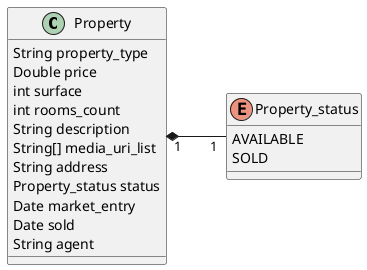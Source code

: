 @startuml
'https://plantuml.com/class-diagram

left to right direction

class Property {
String property_type
Double price
int surface
int rooms_count
String description
String[] media_uri_list
String address
Property_status status
Date market_entry
Date sold
String agent
}

enum Property_status {
AVAILABLE
SOLD
}

Property "1" *-- "1" Property_status

@enduml